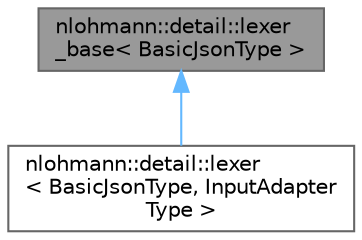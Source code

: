 digraph "nlohmann::detail::lexer_base&lt; BasicJsonType &gt;"
{
 // LATEX_PDF_SIZE
  bgcolor="transparent";
  edge [fontname=Helvetica,fontsize=10,labelfontname=Helvetica,labelfontsize=10];
  node [fontname=Helvetica,fontsize=10,shape=box,height=0.2,width=0.4];
  Node1 [id="Node000001",label="nlohmann::detail::lexer\l_base\< BasicJsonType \>",height=0.2,width=0.4,color="gray40", fillcolor="grey60", style="filled", fontcolor="black",tooltip=" "];
  Node1 -> Node2 [id="edge2_Node000001_Node000002",dir="back",color="steelblue1",style="solid",tooltip=" "];
  Node2 [id="Node000002",label="nlohmann::detail::lexer\l\< BasicJsonType, InputAdapter\lType \>",height=0.2,width=0.4,color="gray40", fillcolor="white", style="filled",URL="$classnlohmann_1_1detail_1_1lexer.html",tooltip="lexical analysis"];
}

